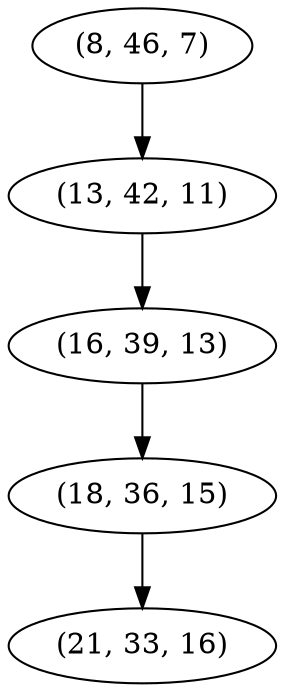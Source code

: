 digraph tree {
    "(8, 46, 7)";
    "(13, 42, 11)";
    "(16, 39, 13)";
    "(18, 36, 15)";
    "(21, 33, 16)";
    "(8, 46, 7)" -> "(13, 42, 11)";
    "(13, 42, 11)" -> "(16, 39, 13)";
    "(16, 39, 13)" -> "(18, 36, 15)";
    "(18, 36, 15)" -> "(21, 33, 16)";
}
